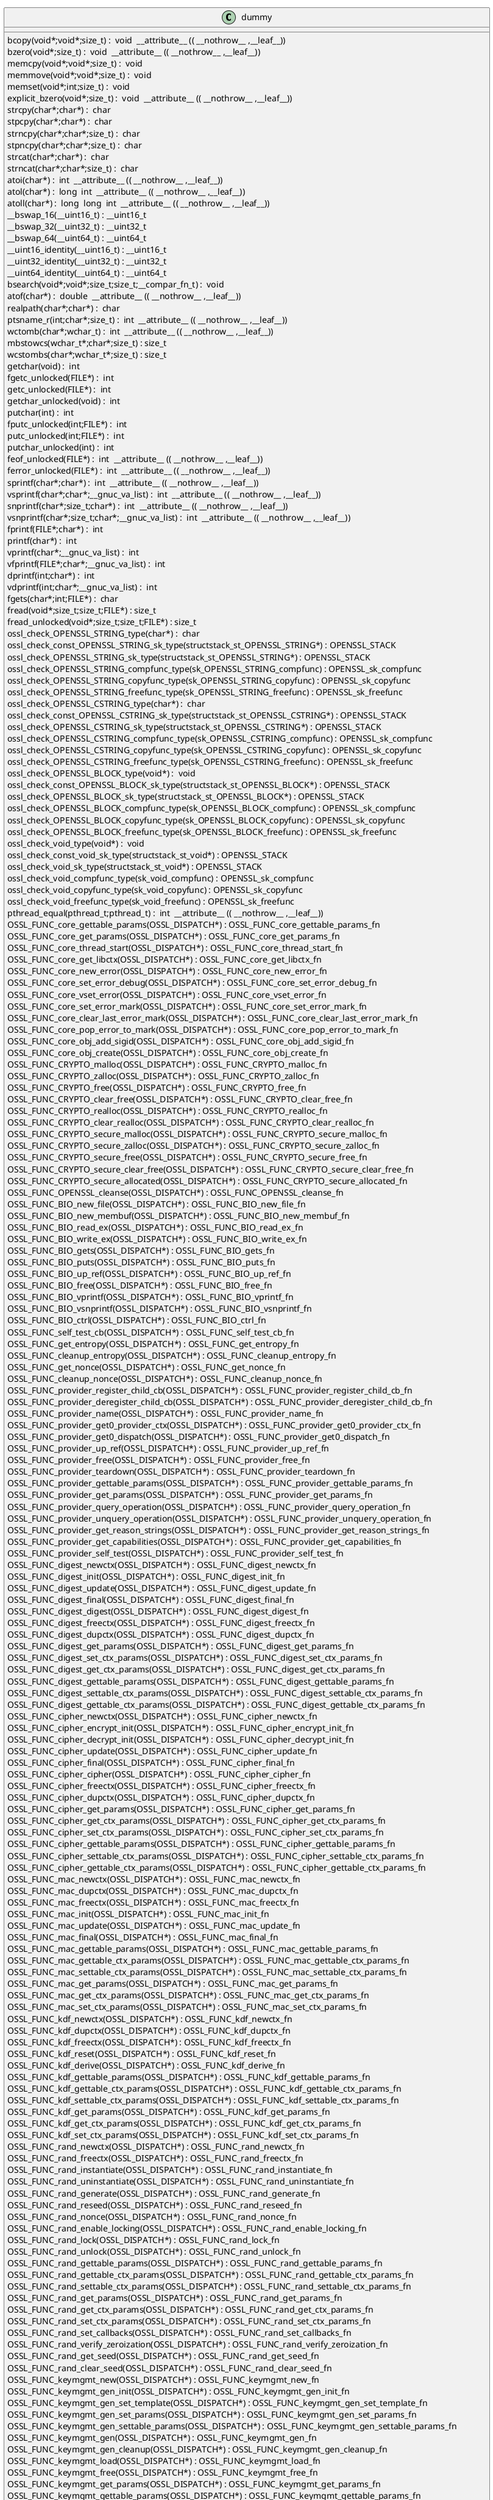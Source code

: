 @startuml
!pragma layout smetana
class dummy {
bcopy(void*;void*;size_t) :  void  __attribute__ (( __nothrow__ ,__leaf__)) [[[./../../../.././qc/crypto/ec/curve448/eddsa.c.html#298]]]
bzero(void*;size_t) :  void  __attribute__ (( __nothrow__ ,__leaf__)) [[[./../../../.././qc/crypto/ec/curve448/eddsa.c.html#305]]]
memcpy(void*;void*;size_t) :  void  [[[./../../../.././qc/crypto/ec/curve448/eddsa.c.html#346]]]
memmove(void*;void*;size_t) :  void  [[[./../../../.././qc/crypto/ec/curve448/eddsa.c.html#354]]]
memset(void*;int;size_t) :  void  [[[./../../../.././qc/crypto/ec/curve448/eddsa.c.html#361]]]
explicit_bzero(void*;size_t) :  void  __attribute__ (( __nothrow__ ,__leaf__)) [[[./../../../.././qc/crypto/ec/curve448/eddsa.c.html#374]]]
strcpy(char*;char*) :  char  [[[./../../../.././qc/crypto/ec/curve448/eddsa.c.html#381]]]
stpcpy(char*;char*) :  char  [[[./../../../.././qc/crypto/ec/curve448/eddsa.c.html#388]]]
strncpy(char*;char*;size_t) :  char  [[[./../../../.././qc/crypto/ec/curve448/eddsa.c.html#396]]]
stpncpy(char*;char*;size_t) :  char  [[[./../../../.././qc/crypto/ec/curve448/eddsa.c.html#406]]]
strcat(char*;char*) :  char  [[[./../../../.././qc/crypto/ec/curve448/eddsa.c.html#413]]]
strncat(char*;char*;size_t) :  char  [[[./../../../.././qc/crypto/ec/curve448/eddsa.c.html#420]]]
atoi(char*) :  int  __attribute__ (( __nothrow__ ,__leaf__)) [[[./../../../.././qc/crypto/ec/curve448/eddsa.c.html#584]]]
atol(char*) :  long  int  __attribute__ (( __nothrow__ ,__leaf__)) [[[./../../../.././qc/crypto/ec/curve448/eddsa.c.html#589]]]
atoll(char*) :  long  long  int  __attribute__ (( __nothrow__ ,__leaf__)) [[[./../../../.././qc/crypto/ec/curve448/eddsa.c.html#596]]]
__bswap_16(__uint16_t) : __uint16_t [[[./../../../.././qc/crypto/ec/curve448/eddsa.c.html#896]]]
__bswap_32(__uint32_t) : __uint32_t [[[./../../../.././qc/crypto/ec/curve448/eddsa.c.html#911]]]
__bswap_64(__uint64_t) : __uint64_t [[[./../../../.././qc/crypto/ec/curve448/eddsa.c.html#921]]]
__uint16_identity(__uint16_t) : __uint16_t [[[./../../../.././qc/crypto/ec/curve448/eddsa.c.html#933]]]
__uint32_identity(__uint32_t) : __uint32_t [[[./../../../.././qc/crypto/ec/curve448/eddsa.c.html#939]]]
__uint64_identity(__uint64_t) : __uint64_t [[[./../../../.././qc/crypto/ec/curve448/eddsa.c.html#945]]]
bsearch(void*;void*;size_t;size_t;__compar_fn_t) :  void  [[[./../../../.././qc/crypto/ec/curve448/eddsa.c.html#1613]]]
atof(char*) :  double  __attribute__ (( __nothrow__ ,__leaf__)) [[[./../../../.././qc/crypto/ec/curve448/eddsa.c.html#1]]]
realpath(char*;char*) :  char  [[[./../../../.././qc/crypto/ec/curve448/eddsa.c.html#1]]]
ptsname_r(int;char*;size_t) :  int  __attribute__ (( __nothrow__ ,__leaf__)) [[[./../../../.././qc/crypto/ec/curve448/eddsa.c.html#1]]]
wctomb(char*;wchar_t) :  int  __attribute__ (( __nothrow__ ,__leaf__)) [[[./../../../.././qc/crypto/ec/curve448/eddsa.c.html#1]]]
mbstowcs(wchar_t*;char*;size_t) : size_t [[[./../../../.././qc/crypto/ec/curve448/eddsa.c.html#1]]]
wcstombs(char*;wchar_t*;size_t) : size_t [[[./../../../.././qc/crypto/ec/curve448/eddsa.c.html#1]]]
getchar(void) :  int  [[[./../../../.././qc/crypto/ec/curve448/eddsa.c.html#1]]]
fgetc_unlocked(FILE*) :  int  [[[./../../../.././qc/crypto/ec/curve448/eddsa.c.html#1]]]
getc_unlocked(FILE*) :  int  [[[./../../../.././qc/crypto/ec/curve448/eddsa.c.html#1]]]
getchar_unlocked(void) :  int  [[[./../../../.././qc/crypto/ec/curve448/eddsa.c.html#1]]]
putchar(int) :  int  [[[./../../../.././qc/crypto/ec/curve448/eddsa.c.html#1]]]
fputc_unlocked(int;FILE*) :  int  [[[./../../../.././qc/crypto/ec/curve448/eddsa.c.html#1]]]
putc_unlocked(int;FILE*) :  int  [[[./../../../.././qc/crypto/ec/curve448/eddsa.c.html#1]]]
putchar_unlocked(int) :  int  [[[./../../../.././qc/crypto/ec/curve448/eddsa.c.html#1]]]
feof_unlocked(FILE*) :  int  __attribute__ (( __nothrow__ ,__leaf__)) [[[./../../../.././qc/crypto/ec/curve448/eddsa.c.html#1]]]
ferror_unlocked(FILE*) :  int  __attribute__ (( __nothrow__ ,__leaf__)) [[[./../../../.././qc/crypto/ec/curve448/eddsa.c.html#1]]]
sprintf(char*;char*) :  int  __attribute__ (( __nothrow__ ,__leaf__)) [[[./../../../.././qc/crypto/ec/curve448/eddsa.c.html#1]]]
vsprintf(char*;char*;__gnuc_va_list) :  int  __attribute__ (( __nothrow__ ,__leaf__)) [[[./../../../.././qc/crypto/ec/curve448/eddsa.c.html#1]]]
snprintf(char*;size_t;char*) :  int  __attribute__ (( __nothrow__ ,__leaf__)) [[[./../../../.././qc/crypto/ec/curve448/eddsa.c.html#1]]]
vsnprintf(char*;size_t;char*;__gnuc_va_list) :  int  __attribute__ (( __nothrow__ ,__leaf__)) [[[./../../../.././qc/crypto/ec/curve448/eddsa.c.html#1]]]
fprintf(FILE*;char*) :  int  [[[./../../../.././qc/crypto/ec/curve448/eddsa.c.html#1]]]
printf(char*) :  int  [[[./../../../.././qc/crypto/ec/curve448/eddsa.c.html#1]]]
vprintf(char*;__gnuc_va_list) :  int  [[[./../../../.././qc/crypto/ec/curve448/eddsa.c.html#1]]]
vfprintf(FILE*;char*;__gnuc_va_list) :  int  [[[./../../../.././qc/crypto/ec/curve448/eddsa.c.html#1]]]
dprintf(int;char*) :  int  [[[./../../../.././qc/crypto/ec/curve448/eddsa.c.html#1]]]
vdprintf(int;char*;__gnuc_va_list) :  int  [[[./../../../.././qc/crypto/ec/curve448/eddsa.c.html#1]]]
fgets(char*;int;FILE*) :  char  [[[./../../../.././qc/crypto/ec/curve448/eddsa.c.html#1]]]
fread(void*;size_t;size_t;FILE*) : size_t [[[./../../../.././qc/crypto/ec/curve448/eddsa.c.html#1]]]
fread_unlocked(void*;size_t;size_t;FILE*) : size_t [[[./../../../.././qc/crypto/ec/curve448/eddsa.c.html#1]]]
ossl_check_OPENSSL_STRING_type(char*) :  char  [[[./../../../.././qc/crypto/ec/curve448/eddsa.c.html#1]]]
ossl_check_const_OPENSSL_STRING_sk_type(structstack_st_OPENSSL_STRING*) : OPENSSL_STACK [[[./../../../.././qc/crypto/ec/curve448/eddsa.c.html#1]]]
ossl_check_OPENSSL_STRING_sk_type(structstack_st_OPENSSL_STRING*) : OPENSSL_STACK [[[./../../../.././qc/crypto/ec/curve448/eddsa.c.html#1]]]
ossl_check_OPENSSL_STRING_compfunc_type(sk_OPENSSL_STRING_compfunc) : OPENSSL_sk_compfunc [[[./../../../.././qc/crypto/ec/curve448/eddsa.c.html#1]]]
ossl_check_OPENSSL_STRING_copyfunc_type(sk_OPENSSL_STRING_copyfunc) : OPENSSL_sk_copyfunc [[[./../../../.././qc/crypto/ec/curve448/eddsa.c.html#1]]]
ossl_check_OPENSSL_STRING_freefunc_type(sk_OPENSSL_STRING_freefunc) : OPENSSL_sk_freefunc [[[./../../../.././qc/crypto/ec/curve448/eddsa.c.html#1]]]
ossl_check_OPENSSL_CSTRING_type(char*) :  char  [[[./../../../.././qc/crypto/ec/curve448/eddsa.c.html#1]]]
ossl_check_const_OPENSSL_CSTRING_sk_type(structstack_st_OPENSSL_CSTRING*) : OPENSSL_STACK [[[./../../../.././qc/crypto/ec/curve448/eddsa.c.html#1]]]
ossl_check_OPENSSL_CSTRING_sk_type(structstack_st_OPENSSL_CSTRING*) : OPENSSL_STACK [[[./../../../.././qc/crypto/ec/curve448/eddsa.c.html#1]]]
ossl_check_OPENSSL_CSTRING_compfunc_type(sk_OPENSSL_CSTRING_compfunc) : OPENSSL_sk_compfunc [[[./../../../.././qc/crypto/ec/curve448/eddsa.c.html#1]]]
ossl_check_OPENSSL_CSTRING_copyfunc_type(sk_OPENSSL_CSTRING_copyfunc) : OPENSSL_sk_copyfunc [[[./../../../.././qc/crypto/ec/curve448/eddsa.c.html#1]]]
ossl_check_OPENSSL_CSTRING_freefunc_type(sk_OPENSSL_CSTRING_freefunc) : OPENSSL_sk_freefunc [[[./../../../.././qc/crypto/ec/curve448/eddsa.c.html#1]]]
ossl_check_OPENSSL_BLOCK_type(void*) :  void  [[[./../../../.././qc/crypto/ec/curve448/eddsa.c.html#1]]]
ossl_check_const_OPENSSL_BLOCK_sk_type(structstack_st_OPENSSL_BLOCK*) : OPENSSL_STACK [[[./../../../.././qc/crypto/ec/curve448/eddsa.c.html#1]]]
ossl_check_OPENSSL_BLOCK_sk_type(structstack_st_OPENSSL_BLOCK*) : OPENSSL_STACK [[[./../../../.././qc/crypto/ec/curve448/eddsa.c.html#1]]]
ossl_check_OPENSSL_BLOCK_compfunc_type(sk_OPENSSL_BLOCK_compfunc) : OPENSSL_sk_compfunc [[[./../../../.././qc/crypto/ec/curve448/eddsa.c.html#1]]]
ossl_check_OPENSSL_BLOCK_copyfunc_type(sk_OPENSSL_BLOCK_copyfunc) : OPENSSL_sk_copyfunc [[[./../../../.././qc/crypto/ec/curve448/eddsa.c.html#1]]]
ossl_check_OPENSSL_BLOCK_freefunc_type(sk_OPENSSL_BLOCK_freefunc) : OPENSSL_sk_freefunc [[[./../../../.././qc/crypto/ec/curve448/eddsa.c.html#1]]]
ossl_check_void_type(void*) :  void  [[[./../../../.././qc/crypto/ec/curve448/eddsa.c.html#1]]]
ossl_check_const_void_sk_type(structstack_st_void*) : OPENSSL_STACK [[[./../../../.././qc/crypto/ec/curve448/eddsa.c.html#1]]]
ossl_check_void_sk_type(structstack_st_void*) : OPENSSL_STACK [[[./../../../.././qc/crypto/ec/curve448/eddsa.c.html#1]]]
ossl_check_void_compfunc_type(sk_void_compfunc) : OPENSSL_sk_compfunc [[[./../../../.././qc/crypto/ec/curve448/eddsa.c.html#1]]]
ossl_check_void_copyfunc_type(sk_void_copyfunc) : OPENSSL_sk_copyfunc [[[./../../../.././qc/crypto/ec/curve448/eddsa.c.html#1]]]
ossl_check_void_freefunc_type(sk_void_freefunc) : OPENSSL_sk_freefunc [[[./../../../.././qc/crypto/ec/curve448/eddsa.c.html#1]]]
pthread_equal(pthread_t;pthread_t) :  int  __attribute__ (( __nothrow__ ,__leaf__)) [[[./../../../.././qc/crypto/ec/curve448/eddsa.c.html#1]]]
OSSL_FUNC_core_gettable_params(OSSL_DISPATCH*) : OSSL_FUNC_core_gettable_params_fn [[[./../../../.././qc/crypto/ec/curve448/eddsa.c.html#1]]]
OSSL_FUNC_core_get_params(OSSL_DISPATCH*) : OSSL_FUNC_core_get_params_fn [[[./../../../.././qc/crypto/ec/curve448/eddsa.c.html#1]]]
OSSL_FUNC_core_thread_start(OSSL_DISPATCH*) : OSSL_FUNC_core_thread_start_fn [[[./../../../.././qc/crypto/ec/curve448/eddsa.c.html#1]]]
OSSL_FUNC_core_get_libctx(OSSL_DISPATCH*) : OSSL_FUNC_core_get_libctx_fn [[[./../../../.././qc/crypto/ec/curve448/eddsa.c.html#1]]]
OSSL_FUNC_core_new_error(OSSL_DISPATCH*) : OSSL_FUNC_core_new_error_fn [[[./../../../.././qc/crypto/ec/curve448/eddsa.c.html#1]]]
OSSL_FUNC_core_set_error_debug(OSSL_DISPATCH*) : OSSL_FUNC_core_set_error_debug_fn [[[./../../../.././qc/crypto/ec/curve448/eddsa.c.html#1]]]
OSSL_FUNC_core_vset_error(OSSL_DISPATCH*) : OSSL_FUNC_core_vset_error_fn [[[./../../../.././qc/crypto/ec/curve448/eddsa.c.html#1]]]
OSSL_FUNC_core_set_error_mark(OSSL_DISPATCH*) : OSSL_FUNC_core_set_error_mark_fn [[[./../../../.././qc/crypto/ec/curve448/eddsa.c.html#1]]]
OSSL_FUNC_core_clear_last_error_mark(OSSL_DISPATCH*) : OSSL_FUNC_core_clear_last_error_mark_fn [[[./../../../.././qc/crypto/ec/curve448/eddsa.c.html#1]]]
OSSL_FUNC_core_pop_error_to_mark(OSSL_DISPATCH*) : OSSL_FUNC_core_pop_error_to_mark_fn [[[./../../../.././qc/crypto/ec/curve448/eddsa.c.html#1]]]
OSSL_FUNC_core_obj_add_sigid(OSSL_DISPATCH*) : OSSL_FUNC_core_obj_add_sigid_fn [[[./../../../.././qc/crypto/ec/curve448/eddsa.c.html#1]]]
OSSL_FUNC_core_obj_create(OSSL_DISPATCH*) : OSSL_FUNC_core_obj_create_fn [[[./../../../.././qc/crypto/ec/curve448/eddsa.c.html#1]]]
OSSL_FUNC_CRYPTO_malloc(OSSL_DISPATCH*) : OSSL_FUNC_CRYPTO_malloc_fn [[[./../../../.././qc/crypto/ec/curve448/eddsa.c.html#1]]]
OSSL_FUNC_CRYPTO_zalloc(OSSL_DISPATCH*) : OSSL_FUNC_CRYPTO_zalloc_fn [[[./../../../.././qc/crypto/ec/curve448/eddsa.c.html#1]]]
OSSL_FUNC_CRYPTO_free(OSSL_DISPATCH*) : OSSL_FUNC_CRYPTO_free_fn [[[./../../../.././qc/crypto/ec/curve448/eddsa.c.html#1]]]
OSSL_FUNC_CRYPTO_clear_free(OSSL_DISPATCH*) : OSSL_FUNC_CRYPTO_clear_free_fn [[[./../../../.././qc/crypto/ec/curve448/eddsa.c.html#1]]]
OSSL_FUNC_CRYPTO_realloc(OSSL_DISPATCH*) : OSSL_FUNC_CRYPTO_realloc_fn [[[./../../../.././qc/crypto/ec/curve448/eddsa.c.html#1]]]
OSSL_FUNC_CRYPTO_clear_realloc(OSSL_DISPATCH*) : OSSL_FUNC_CRYPTO_clear_realloc_fn [[[./../../../.././qc/crypto/ec/curve448/eddsa.c.html#1]]]
OSSL_FUNC_CRYPTO_secure_malloc(OSSL_DISPATCH*) : OSSL_FUNC_CRYPTO_secure_malloc_fn [[[./../../../.././qc/crypto/ec/curve448/eddsa.c.html#1]]]
OSSL_FUNC_CRYPTO_secure_zalloc(OSSL_DISPATCH*) : OSSL_FUNC_CRYPTO_secure_zalloc_fn [[[./../../../.././qc/crypto/ec/curve448/eddsa.c.html#1]]]
OSSL_FUNC_CRYPTO_secure_free(OSSL_DISPATCH*) : OSSL_FUNC_CRYPTO_secure_free_fn [[[./../../../.././qc/crypto/ec/curve448/eddsa.c.html#1]]]
OSSL_FUNC_CRYPTO_secure_clear_free(OSSL_DISPATCH*) : OSSL_FUNC_CRYPTO_secure_clear_free_fn [[[./../../../.././qc/crypto/ec/curve448/eddsa.c.html#1]]]
OSSL_FUNC_CRYPTO_secure_allocated(OSSL_DISPATCH*) : OSSL_FUNC_CRYPTO_secure_allocated_fn [[[./../../../.././qc/crypto/ec/curve448/eddsa.c.html#1]]]
OSSL_FUNC_OPENSSL_cleanse(OSSL_DISPATCH*) : OSSL_FUNC_OPENSSL_cleanse_fn [[[./../../../.././qc/crypto/ec/curve448/eddsa.c.html#1]]]
OSSL_FUNC_BIO_new_file(OSSL_DISPATCH*) : OSSL_FUNC_BIO_new_file_fn [[[./../../../.././qc/crypto/ec/curve448/eddsa.c.html#1]]]
OSSL_FUNC_BIO_new_membuf(OSSL_DISPATCH*) : OSSL_FUNC_BIO_new_membuf_fn [[[./../../../.././qc/crypto/ec/curve448/eddsa.c.html#1]]]
OSSL_FUNC_BIO_read_ex(OSSL_DISPATCH*) : OSSL_FUNC_BIO_read_ex_fn [[[./../../../.././qc/crypto/ec/curve448/eddsa.c.html#1]]]
OSSL_FUNC_BIO_write_ex(OSSL_DISPATCH*) : OSSL_FUNC_BIO_write_ex_fn [[[./../../../.././qc/crypto/ec/curve448/eddsa.c.html#1]]]
OSSL_FUNC_BIO_gets(OSSL_DISPATCH*) : OSSL_FUNC_BIO_gets_fn [[[./../../../.././qc/crypto/ec/curve448/eddsa.c.html#1]]]
OSSL_FUNC_BIO_puts(OSSL_DISPATCH*) : OSSL_FUNC_BIO_puts_fn [[[./../../../.././qc/crypto/ec/curve448/eddsa.c.html#1]]]
OSSL_FUNC_BIO_up_ref(OSSL_DISPATCH*) : OSSL_FUNC_BIO_up_ref_fn [[[./../../../.././qc/crypto/ec/curve448/eddsa.c.html#1]]]
OSSL_FUNC_BIO_free(OSSL_DISPATCH*) : OSSL_FUNC_BIO_free_fn [[[./../../../.././qc/crypto/ec/curve448/eddsa.c.html#1]]]
OSSL_FUNC_BIO_vprintf(OSSL_DISPATCH*) : OSSL_FUNC_BIO_vprintf_fn [[[./../../../.././qc/crypto/ec/curve448/eddsa.c.html#1]]]
OSSL_FUNC_BIO_vsnprintf(OSSL_DISPATCH*) : OSSL_FUNC_BIO_vsnprintf_fn [[[./../../../.././qc/crypto/ec/curve448/eddsa.c.html#1]]]
OSSL_FUNC_BIO_ctrl(OSSL_DISPATCH*) : OSSL_FUNC_BIO_ctrl_fn [[[./../../../.././qc/crypto/ec/curve448/eddsa.c.html#1]]]
OSSL_FUNC_self_test_cb(OSSL_DISPATCH*) : OSSL_FUNC_self_test_cb_fn [[[./../../../.././qc/crypto/ec/curve448/eddsa.c.html#1]]]
OSSL_FUNC_get_entropy(OSSL_DISPATCH*) : OSSL_FUNC_get_entropy_fn [[[./../../../.././qc/crypto/ec/curve448/eddsa.c.html#1]]]
OSSL_FUNC_cleanup_entropy(OSSL_DISPATCH*) : OSSL_FUNC_cleanup_entropy_fn [[[./../../../.././qc/crypto/ec/curve448/eddsa.c.html#1]]]
OSSL_FUNC_get_nonce(OSSL_DISPATCH*) : OSSL_FUNC_get_nonce_fn [[[./../../../.././qc/crypto/ec/curve448/eddsa.c.html#1]]]
OSSL_FUNC_cleanup_nonce(OSSL_DISPATCH*) : OSSL_FUNC_cleanup_nonce_fn [[[./../../../.././qc/crypto/ec/curve448/eddsa.c.html#1]]]
OSSL_FUNC_provider_register_child_cb(OSSL_DISPATCH*) : OSSL_FUNC_provider_register_child_cb_fn [[[./../../../.././qc/crypto/ec/curve448/eddsa.c.html#1]]]
OSSL_FUNC_provider_deregister_child_cb(OSSL_DISPATCH*) : OSSL_FUNC_provider_deregister_child_cb_fn [[[./../../../.././qc/crypto/ec/curve448/eddsa.c.html#1]]]
OSSL_FUNC_provider_name(OSSL_DISPATCH*) : OSSL_FUNC_provider_name_fn [[[./../../../.././qc/crypto/ec/curve448/eddsa.c.html#1]]]
OSSL_FUNC_provider_get0_provider_ctx(OSSL_DISPATCH*) : OSSL_FUNC_provider_get0_provider_ctx_fn [[[./../../../.././qc/crypto/ec/curve448/eddsa.c.html#1]]]
OSSL_FUNC_provider_get0_dispatch(OSSL_DISPATCH*) : OSSL_FUNC_provider_get0_dispatch_fn [[[./../../../.././qc/crypto/ec/curve448/eddsa.c.html#1]]]
OSSL_FUNC_provider_up_ref(OSSL_DISPATCH*) : OSSL_FUNC_provider_up_ref_fn [[[./../../../.././qc/crypto/ec/curve448/eddsa.c.html#1]]]
OSSL_FUNC_provider_free(OSSL_DISPATCH*) : OSSL_FUNC_provider_free_fn [[[./../../../.././qc/crypto/ec/curve448/eddsa.c.html#1]]]
OSSL_FUNC_provider_teardown(OSSL_DISPATCH*) : OSSL_FUNC_provider_teardown_fn [[[./../../../.././qc/crypto/ec/curve448/eddsa.c.html#1]]]
OSSL_FUNC_provider_gettable_params(OSSL_DISPATCH*) : OSSL_FUNC_provider_gettable_params_fn [[[./../../../.././qc/crypto/ec/curve448/eddsa.c.html#1]]]
OSSL_FUNC_provider_get_params(OSSL_DISPATCH*) : OSSL_FUNC_provider_get_params_fn [[[./../../../.././qc/crypto/ec/curve448/eddsa.c.html#1]]]
OSSL_FUNC_provider_query_operation(OSSL_DISPATCH*) : OSSL_FUNC_provider_query_operation_fn [[[./../../../.././qc/crypto/ec/curve448/eddsa.c.html#1]]]
OSSL_FUNC_provider_unquery_operation(OSSL_DISPATCH*) : OSSL_FUNC_provider_unquery_operation_fn [[[./../../../.././qc/crypto/ec/curve448/eddsa.c.html#1]]]
OSSL_FUNC_provider_get_reason_strings(OSSL_DISPATCH*) : OSSL_FUNC_provider_get_reason_strings_fn [[[./../../../.././qc/crypto/ec/curve448/eddsa.c.html#1]]]
OSSL_FUNC_provider_get_capabilities(OSSL_DISPATCH*) : OSSL_FUNC_provider_get_capabilities_fn [[[./../../../.././qc/crypto/ec/curve448/eddsa.c.html#1]]]
OSSL_FUNC_provider_self_test(OSSL_DISPATCH*) : OSSL_FUNC_provider_self_test_fn [[[./../../../.././qc/crypto/ec/curve448/eddsa.c.html#1]]]
OSSL_FUNC_digest_newctx(OSSL_DISPATCH*) : OSSL_FUNC_digest_newctx_fn [[[./../../../.././qc/crypto/ec/curve448/eddsa.c.html#1]]]
OSSL_FUNC_digest_init(OSSL_DISPATCH*) : OSSL_FUNC_digest_init_fn [[[./../../../.././qc/crypto/ec/curve448/eddsa.c.html#1]]]
OSSL_FUNC_digest_update(OSSL_DISPATCH*) : OSSL_FUNC_digest_update_fn [[[./../../../.././qc/crypto/ec/curve448/eddsa.c.html#1]]]
OSSL_FUNC_digest_final(OSSL_DISPATCH*) : OSSL_FUNC_digest_final_fn [[[./../../../.././qc/crypto/ec/curve448/eddsa.c.html#1]]]
OSSL_FUNC_digest_digest(OSSL_DISPATCH*) : OSSL_FUNC_digest_digest_fn [[[./../../../.././qc/crypto/ec/curve448/eddsa.c.html#1]]]
OSSL_FUNC_digest_freectx(OSSL_DISPATCH*) : OSSL_FUNC_digest_freectx_fn [[[./../../../.././qc/crypto/ec/curve448/eddsa.c.html#1]]]
OSSL_FUNC_digest_dupctx(OSSL_DISPATCH*) : OSSL_FUNC_digest_dupctx_fn [[[./../../../.././qc/crypto/ec/curve448/eddsa.c.html#1]]]
OSSL_FUNC_digest_get_params(OSSL_DISPATCH*) : OSSL_FUNC_digest_get_params_fn [[[./../../../.././qc/crypto/ec/curve448/eddsa.c.html#1]]]
OSSL_FUNC_digest_set_ctx_params(OSSL_DISPATCH*) : OSSL_FUNC_digest_set_ctx_params_fn [[[./../../../.././qc/crypto/ec/curve448/eddsa.c.html#1]]]
OSSL_FUNC_digest_get_ctx_params(OSSL_DISPATCH*) : OSSL_FUNC_digest_get_ctx_params_fn [[[./../../../.././qc/crypto/ec/curve448/eddsa.c.html#1]]]
OSSL_FUNC_digest_gettable_params(OSSL_DISPATCH*) : OSSL_FUNC_digest_gettable_params_fn [[[./../../../.././qc/crypto/ec/curve448/eddsa.c.html#1]]]
OSSL_FUNC_digest_settable_ctx_params(OSSL_DISPATCH*) : OSSL_FUNC_digest_settable_ctx_params_fn [[[./../../../.././qc/crypto/ec/curve448/eddsa.c.html#1]]]
OSSL_FUNC_digest_gettable_ctx_params(OSSL_DISPATCH*) : OSSL_FUNC_digest_gettable_ctx_params_fn [[[./../../../.././qc/crypto/ec/curve448/eddsa.c.html#1]]]
OSSL_FUNC_cipher_newctx(OSSL_DISPATCH*) : OSSL_FUNC_cipher_newctx_fn [[[./../../../.././qc/crypto/ec/curve448/eddsa.c.html#1]]]
OSSL_FUNC_cipher_encrypt_init(OSSL_DISPATCH*) : OSSL_FUNC_cipher_encrypt_init_fn [[[./../../../.././qc/crypto/ec/curve448/eddsa.c.html#1]]]
OSSL_FUNC_cipher_decrypt_init(OSSL_DISPATCH*) : OSSL_FUNC_cipher_decrypt_init_fn [[[./../../../.././qc/crypto/ec/curve448/eddsa.c.html#1]]]
OSSL_FUNC_cipher_update(OSSL_DISPATCH*) : OSSL_FUNC_cipher_update_fn [[[./../../../.././qc/crypto/ec/curve448/eddsa.c.html#1]]]
OSSL_FUNC_cipher_final(OSSL_DISPATCH*) : OSSL_FUNC_cipher_final_fn [[[./../../../.././qc/crypto/ec/curve448/eddsa.c.html#1]]]
OSSL_FUNC_cipher_cipher(OSSL_DISPATCH*) : OSSL_FUNC_cipher_cipher_fn [[[./../../../.././qc/crypto/ec/curve448/eddsa.c.html#1]]]
OSSL_FUNC_cipher_freectx(OSSL_DISPATCH*) : OSSL_FUNC_cipher_freectx_fn [[[./../../../.././qc/crypto/ec/curve448/eddsa.c.html#1]]]
OSSL_FUNC_cipher_dupctx(OSSL_DISPATCH*) : OSSL_FUNC_cipher_dupctx_fn [[[./../../../.././qc/crypto/ec/curve448/eddsa.c.html#1]]]
OSSL_FUNC_cipher_get_params(OSSL_DISPATCH*) : OSSL_FUNC_cipher_get_params_fn [[[./../../../.././qc/crypto/ec/curve448/eddsa.c.html#1]]]
OSSL_FUNC_cipher_get_ctx_params(OSSL_DISPATCH*) : OSSL_FUNC_cipher_get_ctx_params_fn [[[./../../../.././qc/crypto/ec/curve448/eddsa.c.html#1]]]
OSSL_FUNC_cipher_set_ctx_params(OSSL_DISPATCH*) : OSSL_FUNC_cipher_set_ctx_params_fn [[[./../../../.././qc/crypto/ec/curve448/eddsa.c.html#1]]]
OSSL_FUNC_cipher_gettable_params(OSSL_DISPATCH*) : OSSL_FUNC_cipher_gettable_params_fn [[[./../../../.././qc/crypto/ec/curve448/eddsa.c.html#1]]]
OSSL_FUNC_cipher_settable_ctx_params(OSSL_DISPATCH*) : OSSL_FUNC_cipher_settable_ctx_params_fn [[[./../../../.././qc/crypto/ec/curve448/eddsa.c.html#1]]]
OSSL_FUNC_cipher_gettable_ctx_params(OSSL_DISPATCH*) : OSSL_FUNC_cipher_gettable_ctx_params_fn [[[./../../../.././qc/crypto/ec/curve448/eddsa.c.html#1]]]
OSSL_FUNC_mac_newctx(OSSL_DISPATCH*) : OSSL_FUNC_mac_newctx_fn [[[./../../../.././qc/crypto/ec/curve448/eddsa.c.html#1]]]
OSSL_FUNC_mac_dupctx(OSSL_DISPATCH*) : OSSL_FUNC_mac_dupctx_fn [[[./../../../.././qc/crypto/ec/curve448/eddsa.c.html#1]]]
OSSL_FUNC_mac_freectx(OSSL_DISPATCH*) : OSSL_FUNC_mac_freectx_fn [[[./../../../.././qc/crypto/ec/curve448/eddsa.c.html#1]]]
OSSL_FUNC_mac_init(OSSL_DISPATCH*) : OSSL_FUNC_mac_init_fn [[[./../../../.././qc/crypto/ec/curve448/eddsa.c.html#1]]]
OSSL_FUNC_mac_update(OSSL_DISPATCH*) : OSSL_FUNC_mac_update_fn [[[./../../../.././qc/crypto/ec/curve448/eddsa.c.html#1]]]
OSSL_FUNC_mac_final(OSSL_DISPATCH*) : OSSL_FUNC_mac_final_fn [[[./../../../.././qc/crypto/ec/curve448/eddsa.c.html#1]]]
OSSL_FUNC_mac_gettable_params(OSSL_DISPATCH*) : OSSL_FUNC_mac_gettable_params_fn [[[./../../../.././qc/crypto/ec/curve448/eddsa.c.html#1]]]
OSSL_FUNC_mac_gettable_ctx_params(OSSL_DISPATCH*) : OSSL_FUNC_mac_gettable_ctx_params_fn [[[./../../../.././qc/crypto/ec/curve448/eddsa.c.html#1]]]
OSSL_FUNC_mac_settable_ctx_params(OSSL_DISPATCH*) : OSSL_FUNC_mac_settable_ctx_params_fn [[[./../../../.././qc/crypto/ec/curve448/eddsa.c.html#1]]]
OSSL_FUNC_mac_get_params(OSSL_DISPATCH*) : OSSL_FUNC_mac_get_params_fn [[[./../../../.././qc/crypto/ec/curve448/eddsa.c.html#1]]]
OSSL_FUNC_mac_get_ctx_params(OSSL_DISPATCH*) : OSSL_FUNC_mac_get_ctx_params_fn [[[./../../../.././qc/crypto/ec/curve448/eddsa.c.html#1]]]
OSSL_FUNC_mac_set_ctx_params(OSSL_DISPATCH*) : OSSL_FUNC_mac_set_ctx_params_fn [[[./../../../.././qc/crypto/ec/curve448/eddsa.c.html#1]]]
OSSL_FUNC_kdf_newctx(OSSL_DISPATCH*) : OSSL_FUNC_kdf_newctx_fn [[[./../../../.././qc/crypto/ec/curve448/eddsa.c.html#1]]]
OSSL_FUNC_kdf_dupctx(OSSL_DISPATCH*) : OSSL_FUNC_kdf_dupctx_fn [[[./../../../.././qc/crypto/ec/curve448/eddsa.c.html#1]]]
OSSL_FUNC_kdf_freectx(OSSL_DISPATCH*) : OSSL_FUNC_kdf_freectx_fn [[[./../../../.././qc/crypto/ec/curve448/eddsa.c.html#1]]]
OSSL_FUNC_kdf_reset(OSSL_DISPATCH*) : OSSL_FUNC_kdf_reset_fn [[[./../../../.././qc/crypto/ec/curve448/eddsa.c.html#1]]]
OSSL_FUNC_kdf_derive(OSSL_DISPATCH*) : OSSL_FUNC_kdf_derive_fn [[[./../../../.././qc/crypto/ec/curve448/eddsa.c.html#1]]]
OSSL_FUNC_kdf_gettable_params(OSSL_DISPATCH*) : OSSL_FUNC_kdf_gettable_params_fn [[[./../../../.././qc/crypto/ec/curve448/eddsa.c.html#1]]]
OSSL_FUNC_kdf_gettable_ctx_params(OSSL_DISPATCH*) : OSSL_FUNC_kdf_gettable_ctx_params_fn [[[./../../../.././qc/crypto/ec/curve448/eddsa.c.html#1]]]
OSSL_FUNC_kdf_settable_ctx_params(OSSL_DISPATCH*) : OSSL_FUNC_kdf_settable_ctx_params_fn [[[./../../../.././qc/crypto/ec/curve448/eddsa.c.html#1]]]
OSSL_FUNC_kdf_get_params(OSSL_DISPATCH*) : OSSL_FUNC_kdf_get_params_fn [[[./../../../.././qc/crypto/ec/curve448/eddsa.c.html#1]]]
OSSL_FUNC_kdf_get_ctx_params(OSSL_DISPATCH*) : OSSL_FUNC_kdf_get_ctx_params_fn [[[./../../../.././qc/crypto/ec/curve448/eddsa.c.html#1]]]
OSSL_FUNC_kdf_set_ctx_params(OSSL_DISPATCH*) : OSSL_FUNC_kdf_set_ctx_params_fn [[[./../../../.././qc/crypto/ec/curve448/eddsa.c.html#1]]]
OSSL_FUNC_rand_newctx(OSSL_DISPATCH*) : OSSL_FUNC_rand_newctx_fn [[[./../../../.././qc/crypto/ec/curve448/eddsa.c.html#1]]]
OSSL_FUNC_rand_freectx(OSSL_DISPATCH*) : OSSL_FUNC_rand_freectx_fn [[[./../../../.././qc/crypto/ec/curve448/eddsa.c.html#1]]]
OSSL_FUNC_rand_instantiate(OSSL_DISPATCH*) : OSSL_FUNC_rand_instantiate_fn [[[./../../../.././qc/crypto/ec/curve448/eddsa.c.html#1]]]
OSSL_FUNC_rand_uninstantiate(OSSL_DISPATCH*) : OSSL_FUNC_rand_uninstantiate_fn [[[./../../../.././qc/crypto/ec/curve448/eddsa.c.html#1]]]
OSSL_FUNC_rand_generate(OSSL_DISPATCH*) : OSSL_FUNC_rand_generate_fn [[[./../../../.././qc/crypto/ec/curve448/eddsa.c.html#1]]]
OSSL_FUNC_rand_reseed(OSSL_DISPATCH*) : OSSL_FUNC_rand_reseed_fn [[[./../../../.././qc/crypto/ec/curve448/eddsa.c.html#1]]]
OSSL_FUNC_rand_nonce(OSSL_DISPATCH*) : OSSL_FUNC_rand_nonce_fn [[[./../../../.././qc/crypto/ec/curve448/eddsa.c.html#1]]]
OSSL_FUNC_rand_enable_locking(OSSL_DISPATCH*) : OSSL_FUNC_rand_enable_locking_fn [[[./../../../.././qc/crypto/ec/curve448/eddsa.c.html#1]]]
OSSL_FUNC_rand_lock(OSSL_DISPATCH*) : OSSL_FUNC_rand_lock_fn [[[./../../../.././qc/crypto/ec/curve448/eddsa.c.html#1]]]
OSSL_FUNC_rand_unlock(OSSL_DISPATCH*) : OSSL_FUNC_rand_unlock_fn [[[./../../../.././qc/crypto/ec/curve448/eddsa.c.html#1]]]
OSSL_FUNC_rand_gettable_params(OSSL_DISPATCH*) : OSSL_FUNC_rand_gettable_params_fn [[[./../../../.././qc/crypto/ec/curve448/eddsa.c.html#1]]]
OSSL_FUNC_rand_gettable_ctx_params(OSSL_DISPATCH*) : OSSL_FUNC_rand_gettable_ctx_params_fn [[[./../../../.././qc/crypto/ec/curve448/eddsa.c.html#1]]]
OSSL_FUNC_rand_settable_ctx_params(OSSL_DISPATCH*) : OSSL_FUNC_rand_settable_ctx_params_fn [[[./../../../.././qc/crypto/ec/curve448/eddsa.c.html#1]]]
OSSL_FUNC_rand_get_params(OSSL_DISPATCH*) : OSSL_FUNC_rand_get_params_fn [[[./../../../.././qc/crypto/ec/curve448/eddsa.c.html#1]]]
OSSL_FUNC_rand_get_ctx_params(OSSL_DISPATCH*) : OSSL_FUNC_rand_get_ctx_params_fn [[[./../../../.././qc/crypto/ec/curve448/eddsa.c.html#1]]]
OSSL_FUNC_rand_set_ctx_params(OSSL_DISPATCH*) : OSSL_FUNC_rand_set_ctx_params_fn [[[./../../../.././qc/crypto/ec/curve448/eddsa.c.html#1]]]
OSSL_FUNC_rand_set_callbacks(OSSL_DISPATCH*) : OSSL_FUNC_rand_set_callbacks_fn [[[./../../../.././qc/crypto/ec/curve448/eddsa.c.html#1]]]
OSSL_FUNC_rand_verify_zeroization(OSSL_DISPATCH*) : OSSL_FUNC_rand_verify_zeroization_fn [[[./../../../.././qc/crypto/ec/curve448/eddsa.c.html#1]]]
OSSL_FUNC_rand_get_seed(OSSL_DISPATCH*) : OSSL_FUNC_rand_get_seed_fn [[[./../../../.././qc/crypto/ec/curve448/eddsa.c.html#1]]]
OSSL_FUNC_rand_clear_seed(OSSL_DISPATCH*) : OSSL_FUNC_rand_clear_seed_fn [[[./../../../.././qc/crypto/ec/curve448/eddsa.c.html#1]]]
OSSL_FUNC_keymgmt_new(OSSL_DISPATCH*) : OSSL_FUNC_keymgmt_new_fn [[[./../../../.././qc/crypto/ec/curve448/eddsa.c.html#1]]]
OSSL_FUNC_keymgmt_gen_init(OSSL_DISPATCH*) : OSSL_FUNC_keymgmt_gen_init_fn [[[./../../../.././qc/crypto/ec/curve448/eddsa.c.html#1]]]
OSSL_FUNC_keymgmt_gen_set_template(OSSL_DISPATCH*) : OSSL_FUNC_keymgmt_gen_set_template_fn [[[./../../../.././qc/crypto/ec/curve448/eddsa.c.html#1]]]
OSSL_FUNC_keymgmt_gen_set_params(OSSL_DISPATCH*) : OSSL_FUNC_keymgmt_gen_set_params_fn [[[./../../../.././qc/crypto/ec/curve448/eddsa.c.html#1]]]
OSSL_FUNC_keymgmt_gen_settable_params(OSSL_DISPATCH*) : OSSL_FUNC_keymgmt_gen_settable_params_fn [[[./../../../.././qc/crypto/ec/curve448/eddsa.c.html#1]]]
OSSL_FUNC_keymgmt_gen(OSSL_DISPATCH*) : OSSL_FUNC_keymgmt_gen_fn [[[./../../../.././qc/crypto/ec/curve448/eddsa.c.html#1]]]
OSSL_FUNC_keymgmt_gen_cleanup(OSSL_DISPATCH*) : OSSL_FUNC_keymgmt_gen_cleanup_fn [[[./../../../.././qc/crypto/ec/curve448/eddsa.c.html#1]]]
OSSL_FUNC_keymgmt_load(OSSL_DISPATCH*) : OSSL_FUNC_keymgmt_load_fn [[[./../../../.././qc/crypto/ec/curve448/eddsa.c.html#1]]]
OSSL_FUNC_keymgmt_free(OSSL_DISPATCH*) : OSSL_FUNC_keymgmt_free_fn [[[./../../../.././qc/crypto/ec/curve448/eddsa.c.html#1]]]
OSSL_FUNC_keymgmt_get_params(OSSL_DISPATCH*) : OSSL_FUNC_keymgmt_get_params_fn [[[./../../../.././qc/crypto/ec/curve448/eddsa.c.html#1]]]
OSSL_FUNC_keymgmt_gettable_params(OSSL_DISPATCH*) : OSSL_FUNC_keymgmt_gettable_params_fn [[[./../../../.././qc/crypto/ec/curve448/eddsa.c.html#1]]]
OSSL_FUNC_keymgmt_set_params(OSSL_DISPATCH*) : OSSL_FUNC_keymgmt_set_params_fn [[[./../../../.././qc/crypto/ec/curve448/eddsa.c.html#1]]]
OSSL_FUNC_keymgmt_settable_params(OSSL_DISPATCH*) : OSSL_FUNC_keymgmt_settable_params_fn [[[./../../../.././qc/crypto/ec/curve448/eddsa.c.html#1]]]
OSSL_FUNC_keymgmt_query_operation_name(OSSL_DISPATCH*) : OSSL_FUNC_keymgmt_query_operation_name_fn [[[./../../../.././qc/crypto/ec/curve448/eddsa.c.html#1]]]
OSSL_FUNC_keymgmt_has(OSSL_DISPATCH*) : OSSL_FUNC_keymgmt_has_fn [[[./../../../.././qc/crypto/ec/curve448/eddsa.c.html#1]]]
OSSL_FUNC_keymgmt_validate(OSSL_DISPATCH*) : OSSL_FUNC_keymgmt_validate_fn [[[./../../../.././qc/crypto/ec/curve448/eddsa.c.html#1]]]
OSSL_FUNC_keymgmt_match(OSSL_DISPATCH*) : OSSL_FUNC_keymgmt_match_fn [[[./../../../.././qc/crypto/ec/curve448/eddsa.c.html#1]]]
OSSL_FUNC_keymgmt_import(OSSL_DISPATCH*) : OSSL_FUNC_keymgmt_import_fn [[[./../../../.././qc/crypto/ec/curve448/eddsa.c.html#1]]]
OSSL_FUNC_keymgmt_import_types(OSSL_DISPATCH*) : OSSL_FUNC_keymgmt_import_types_fn [[[./../../../.././qc/crypto/ec/curve448/eddsa.c.html#1]]]
OSSL_FUNC_keymgmt_export(OSSL_DISPATCH*) : OSSL_FUNC_keymgmt_export_fn [[[./../../../.././qc/crypto/ec/curve448/eddsa.c.html#1]]]
OSSL_FUNC_keymgmt_export_types(OSSL_DISPATCH*) : OSSL_FUNC_keymgmt_export_types_fn [[[./../../../.././qc/crypto/ec/curve448/eddsa.c.html#1]]]
OSSL_FUNC_keymgmt_dup(OSSL_DISPATCH*) : OSSL_FUNC_keymgmt_dup_fn [[[./../../../.././qc/crypto/ec/curve448/eddsa.c.html#1]]]
OSSL_FUNC_keyexch_newctx(OSSL_DISPATCH*) : OSSL_FUNC_keyexch_newctx_fn [[[./../../../.././qc/crypto/ec/curve448/eddsa.c.html#1]]]
OSSL_FUNC_keyexch_init(OSSL_DISPATCH*) : OSSL_FUNC_keyexch_init_fn [[[./../../../.././qc/crypto/ec/curve448/eddsa.c.html#1]]]
OSSL_FUNC_keyexch_derive(OSSL_DISPATCH*) : OSSL_FUNC_keyexch_derive_fn [[[./../../../.././qc/crypto/ec/curve448/eddsa.c.html#1]]]
OSSL_FUNC_keyexch_set_peer(OSSL_DISPATCH*) : OSSL_FUNC_keyexch_set_peer_fn [[[./../../../.././qc/crypto/ec/curve448/eddsa.c.html#1]]]
OSSL_FUNC_keyexch_freectx(OSSL_DISPATCH*) : OSSL_FUNC_keyexch_freectx_fn [[[./../../../.././qc/crypto/ec/curve448/eddsa.c.html#1]]]
OSSL_FUNC_keyexch_dupctx(OSSL_DISPATCH*) : OSSL_FUNC_keyexch_dupctx_fn [[[./../../../.././qc/crypto/ec/curve448/eddsa.c.html#1]]]
OSSL_FUNC_keyexch_set_ctx_params(OSSL_DISPATCH*) : OSSL_FUNC_keyexch_set_ctx_params_fn [[[./../../../.././qc/crypto/ec/curve448/eddsa.c.html#1]]]
OSSL_FUNC_keyexch_settable_ctx_params(OSSL_DISPATCH*) : OSSL_FUNC_keyexch_settable_ctx_params_fn [[[./../../../.././qc/crypto/ec/curve448/eddsa.c.html#1]]]
OSSL_FUNC_keyexch_get_ctx_params(OSSL_DISPATCH*) : OSSL_FUNC_keyexch_get_ctx_params_fn [[[./../../../.././qc/crypto/ec/curve448/eddsa.c.html#1]]]
OSSL_FUNC_keyexch_gettable_ctx_params(OSSL_DISPATCH*) : OSSL_FUNC_keyexch_gettable_ctx_params_fn [[[./../../../.././qc/crypto/ec/curve448/eddsa.c.html#1]]]
OSSL_FUNC_signature_newctx(OSSL_DISPATCH*) : OSSL_FUNC_signature_newctx_fn [[[./../../../.././qc/crypto/ec/curve448/eddsa.c.html#1]]]
OSSL_FUNC_signature_sign_init(OSSL_DISPATCH*) : OSSL_FUNC_signature_sign_init_fn [[[./../../../.././qc/crypto/ec/curve448/eddsa.c.html#1]]]
OSSL_FUNC_signature_sign(OSSL_DISPATCH*) : OSSL_FUNC_signature_sign_fn [[[./../../../.././qc/crypto/ec/curve448/eddsa.c.html#1]]]
OSSL_FUNC_signature_verify_init(OSSL_DISPATCH*) : OSSL_FUNC_signature_verify_init_fn [[[./../../../.././qc/crypto/ec/curve448/eddsa.c.html#1]]]
OSSL_FUNC_signature_verify(OSSL_DISPATCH*) : OSSL_FUNC_signature_verify_fn [[[./../../../.././qc/crypto/ec/curve448/eddsa.c.html#1]]]
OSSL_FUNC_signature_verify_recover_init(OSSL_DISPATCH*) : OSSL_FUNC_signature_verify_recover_init_fn [[[./../../../.././qc/crypto/ec/curve448/eddsa.c.html#1]]]
OSSL_FUNC_signature_verify_recover(OSSL_DISPATCH*) : OSSL_FUNC_signature_verify_recover_fn [[[./../../../.././qc/crypto/ec/curve448/eddsa.c.html#1]]]
OSSL_FUNC_signature_digest_sign_init(OSSL_DISPATCH*) : OSSL_FUNC_signature_digest_sign_init_fn [[[./../../../.././qc/crypto/ec/curve448/eddsa.c.html#1]]]
OSSL_FUNC_signature_digest_sign_update(OSSL_DISPATCH*) : OSSL_FUNC_signature_digest_sign_update_fn [[[./../../../.././qc/crypto/ec/curve448/eddsa.c.html#1]]]
OSSL_FUNC_signature_digest_sign_final(OSSL_DISPATCH*) : OSSL_FUNC_signature_digest_sign_final_fn [[[./../../../.././qc/crypto/ec/curve448/eddsa.c.html#1]]]
OSSL_FUNC_signature_digest_sign(OSSL_DISPATCH*) : OSSL_FUNC_signature_digest_sign_fn [[[./../../../.././qc/crypto/ec/curve448/eddsa.c.html#1]]]
OSSL_FUNC_signature_digest_verify_init(OSSL_DISPATCH*) : OSSL_FUNC_signature_digest_verify_init_fn [[[./../../../.././qc/crypto/ec/curve448/eddsa.c.html#1]]]
OSSL_FUNC_signature_digest_verify_update(OSSL_DISPATCH*) : OSSL_FUNC_signature_digest_verify_update_fn [[[./../../../.././qc/crypto/ec/curve448/eddsa.c.html#1]]]
OSSL_FUNC_signature_digest_verify_final(OSSL_DISPATCH*) : OSSL_FUNC_signature_digest_verify_final_fn [[[./../../../.././qc/crypto/ec/curve448/eddsa.c.html#1]]]
OSSL_FUNC_signature_digest_verify(OSSL_DISPATCH*) : OSSL_FUNC_signature_digest_verify_fn [[[./../../../.././qc/crypto/ec/curve448/eddsa.c.html#1]]]
OSSL_FUNC_signature_freectx(OSSL_DISPATCH*) : OSSL_FUNC_signature_freectx_fn [[[./../../../.././qc/crypto/ec/curve448/eddsa.c.html#1]]]
OSSL_FUNC_signature_dupctx(OSSL_DISPATCH*) : OSSL_FUNC_signature_dupctx_fn [[[./../../../.././qc/crypto/ec/curve448/eddsa.c.html#1]]]
OSSL_FUNC_signature_get_ctx_params(OSSL_DISPATCH*) : OSSL_FUNC_signature_get_ctx_params_fn [[[./../../../.././qc/crypto/ec/curve448/eddsa.c.html#1]]]
OSSL_FUNC_signature_gettable_ctx_params(OSSL_DISPATCH*) : OSSL_FUNC_signature_gettable_ctx_params_fn [[[./../../../.././qc/crypto/ec/curve448/eddsa.c.html#1]]]
OSSL_FUNC_signature_set_ctx_params(OSSL_DISPATCH*) : OSSL_FUNC_signature_set_ctx_params_fn [[[./../../../.././qc/crypto/ec/curve448/eddsa.c.html#1]]]
OSSL_FUNC_signature_settable_ctx_params(OSSL_DISPATCH*) : OSSL_FUNC_signature_settable_ctx_params_fn [[[./../../../.././qc/crypto/ec/curve448/eddsa.c.html#1]]]
OSSL_FUNC_signature_get_ctx_md_params(OSSL_DISPATCH*) : OSSL_FUNC_signature_get_ctx_md_params_fn [[[./../../../.././qc/crypto/ec/curve448/eddsa.c.html#1]]]
OSSL_FUNC_signature_gettable_ctx_md_params(OSSL_DISPATCH*) : OSSL_FUNC_signature_gettable_ctx_md_params_fn [[[./../../../.././qc/crypto/ec/curve448/eddsa.c.html#1]]]
OSSL_FUNC_signature_set_ctx_md_params(OSSL_DISPATCH*) : OSSL_FUNC_signature_set_ctx_md_params_fn [[[./../../../.././qc/crypto/ec/curve448/eddsa.c.html#1]]]
OSSL_FUNC_signature_settable_ctx_md_params(OSSL_DISPATCH*) : OSSL_FUNC_signature_settable_ctx_md_params_fn [[[./../../../.././qc/crypto/ec/curve448/eddsa.c.html#1]]]
OSSL_FUNC_asym_cipher_newctx(OSSL_DISPATCH*) : OSSL_FUNC_asym_cipher_newctx_fn [[[./../../../.././qc/crypto/ec/curve448/eddsa.c.html#1]]]
OSSL_FUNC_asym_cipher_encrypt_init(OSSL_DISPATCH*) : OSSL_FUNC_asym_cipher_encrypt_init_fn [[[./../../../.././qc/crypto/ec/curve448/eddsa.c.html#1]]]
OSSL_FUNC_asym_cipher_encrypt(OSSL_DISPATCH*) : OSSL_FUNC_asym_cipher_encrypt_fn [[[./../../../.././qc/crypto/ec/curve448/eddsa.c.html#1]]]
OSSL_FUNC_asym_cipher_decrypt_init(OSSL_DISPATCH*) : OSSL_FUNC_asym_cipher_decrypt_init_fn [[[./../../../.././qc/crypto/ec/curve448/eddsa.c.html#1]]]
OSSL_FUNC_asym_cipher_decrypt(OSSL_DISPATCH*) : OSSL_FUNC_asym_cipher_decrypt_fn [[[./../../../.././qc/crypto/ec/curve448/eddsa.c.html#1]]]
OSSL_FUNC_asym_cipher_freectx(OSSL_DISPATCH*) : OSSL_FUNC_asym_cipher_freectx_fn [[[./../../../.././qc/crypto/ec/curve448/eddsa.c.html#1]]]
OSSL_FUNC_asym_cipher_dupctx(OSSL_DISPATCH*) : OSSL_FUNC_asym_cipher_dupctx_fn [[[./../../../.././qc/crypto/ec/curve448/eddsa.c.html#1]]]
OSSL_FUNC_asym_cipher_get_ctx_params(OSSL_DISPATCH*) : OSSL_FUNC_asym_cipher_get_ctx_params_fn [[[./../../../.././qc/crypto/ec/curve448/eddsa.c.html#1]]]
OSSL_FUNC_asym_cipher_gettable_ctx_params(OSSL_DISPATCH*) : OSSL_FUNC_asym_cipher_gettable_ctx_params_fn [[[./../../../.././qc/crypto/ec/curve448/eddsa.c.html#1]]]
OSSL_FUNC_asym_cipher_set_ctx_params(OSSL_DISPATCH*) : OSSL_FUNC_asym_cipher_set_ctx_params_fn [[[./../../../.././qc/crypto/ec/curve448/eddsa.c.html#1]]]
OSSL_FUNC_asym_cipher_settable_ctx_params(OSSL_DISPATCH*) : OSSL_FUNC_asym_cipher_settable_ctx_params_fn [[[./../../../.././qc/crypto/ec/curve448/eddsa.c.html#1]]]
OSSL_FUNC_kem_newctx(OSSL_DISPATCH*) : OSSL_FUNC_kem_newctx_fn [[[./../../../.././qc/crypto/ec/curve448/eddsa.c.html#1]]]
OSSL_FUNC_kem_encapsulate_init(OSSL_DISPATCH*) : OSSL_FUNC_kem_encapsulate_init_fn [[[./../../../.././qc/crypto/ec/curve448/eddsa.c.html#1]]]
OSSL_FUNC_kem_auth_encapsulate_init(OSSL_DISPATCH*) : OSSL_FUNC_kem_auth_encapsulate_init_fn [[[./../../../.././qc/crypto/ec/curve448/eddsa.c.html#1]]]
OSSL_FUNC_kem_encapsulate(OSSL_DISPATCH*) : OSSL_FUNC_kem_encapsulate_fn [[[./../../../.././qc/crypto/ec/curve448/eddsa.c.html#1]]]
OSSL_FUNC_kem_decapsulate_init(OSSL_DISPATCH*) : OSSL_FUNC_kem_decapsulate_init_fn [[[./../../../.././qc/crypto/ec/curve448/eddsa.c.html#1]]]
OSSL_FUNC_kem_auth_decapsulate_init(OSSL_DISPATCH*) : OSSL_FUNC_kem_auth_decapsulate_init_fn [[[./../../../.././qc/crypto/ec/curve448/eddsa.c.html#1]]]
OSSL_FUNC_kem_decapsulate(OSSL_DISPATCH*) : OSSL_FUNC_kem_decapsulate_fn [[[./../../../.././qc/crypto/ec/curve448/eddsa.c.html#1]]]
OSSL_FUNC_kem_freectx(OSSL_DISPATCH*) : OSSL_FUNC_kem_freectx_fn [[[./../../../.././qc/crypto/ec/curve448/eddsa.c.html#1]]]
OSSL_FUNC_kem_dupctx(OSSL_DISPATCH*) : OSSL_FUNC_kem_dupctx_fn [[[./../../../.././qc/crypto/ec/curve448/eddsa.c.html#1]]]
OSSL_FUNC_kem_get_ctx_params(OSSL_DISPATCH*) : OSSL_FUNC_kem_get_ctx_params_fn [[[./../../../.././qc/crypto/ec/curve448/eddsa.c.html#1]]]
OSSL_FUNC_kem_gettable_ctx_params(OSSL_DISPATCH*) : OSSL_FUNC_kem_gettable_ctx_params_fn [[[./../../../.././qc/crypto/ec/curve448/eddsa.c.html#1]]]
OSSL_FUNC_kem_set_ctx_params(OSSL_DISPATCH*) : OSSL_FUNC_kem_set_ctx_params_fn [[[./../../../.././qc/crypto/ec/curve448/eddsa.c.html#1]]]
OSSL_FUNC_kem_settable_ctx_params(OSSL_DISPATCH*) : OSSL_FUNC_kem_settable_ctx_params_fn [[[./../../../.././qc/crypto/ec/curve448/eddsa.c.html#1]]]
OSSL_FUNC_encoder_newctx(OSSL_DISPATCH*) : OSSL_FUNC_encoder_newctx_fn [[[./../../../.././qc/crypto/ec/curve448/eddsa.c.html#1]]]
OSSL_FUNC_encoder_freectx(OSSL_DISPATCH*) : OSSL_FUNC_encoder_freectx_fn [[[./../../../.././qc/crypto/ec/curve448/eddsa.c.html#1]]]
OSSL_FUNC_encoder_get_params(OSSL_DISPATCH*) : OSSL_FUNC_encoder_get_params_fn [[[./../../../.././qc/crypto/ec/curve448/eddsa.c.html#1]]]
OSSL_FUNC_encoder_gettable_params(OSSL_DISPATCH*) : OSSL_FUNC_encoder_gettable_params_fn [[[./../../../.././qc/crypto/ec/curve448/eddsa.c.html#1]]]
OSSL_FUNC_encoder_set_ctx_params(OSSL_DISPATCH*) : OSSL_FUNC_encoder_set_ctx_params_fn [[[./../../../.././qc/crypto/ec/curve448/eddsa.c.html#1]]]
OSSL_FUNC_encoder_settable_ctx_params(OSSL_DISPATCH*) : OSSL_FUNC_encoder_settable_ctx_params_fn [[[./../../../.././qc/crypto/ec/curve448/eddsa.c.html#1]]]
OSSL_FUNC_encoder_does_selection(OSSL_DISPATCH*) : OSSL_FUNC_encoder_does_selection_fn [[[./../../../.././qc/crypto/ec/curve448/eddsa.c.html#1]]]
OSSL_FUNC_encoder_encode(OSSL_DISPATCH*) : OSSL_FUNC_encoder_encode_fn [[[./../../../.././qc/crypto/ec/curve448/eddsa.c.html#1]]]
OSSL_FUNC_encoder_import_object(OSSL_DISPATCH*) : OSSL_FUNC_encoder_import_object_fn [[[./../../../.././qc/crypto/ec/curve448/eddsa.c.html#1]]]
OSSL_FUNC_encoder_free_object(OSSL_DISPATCH*) : OSSL_FUNC_encoder_free_object_fn [[[./../../../.././qc/crypto/ec/curve448/eddsa.c.html#1]]]
OSSL_FUNC_decoder_newctx(OSSL_DISPATCH*) : OSSL_FUNC_decoder_newctx_fn [[[./../../../.././qc/crypto/ec/curve448/eddsa.c.html#1]]]
OSSL_FUNC_decoder_freectx(OSSL_DISPATCH*) : OSSL_FUNC_decoder_freectx_fn [[[./../../../.././qc/crypto/ec/curve448/eddsa.c.html#1]]]
OSSL_FUNC_decoder_get_params(OSSL_DISPATCH*) : OSSL_FUNC_decoder_get_params_fn [[[./../../../.././qc/crypto/ec/curve448/eddsa.c.html#1]]]
OSSL_FUNC_decoder_gettable_params(OSSL_DISPATCH*) : OSSL_FUNC_decoder_gettable_params_fn [[[./../../../.././qc/crypto/ec/curve448/eddsa.c.html#1]]]
OSSL_FUNC_decoder_set_ctx_params(OSSL_DISPATCH*) : OSSL_FUNC_decoder_set_ctx_params_fn [[[./../../../.././qc/crypto/ec/curve448/eddsa.c.html#1]]]
OSSL_FUNC_decoder_settable_ctx_params(OSSL_DISPATCH*) : OSSL_FUNC_decoder_settable_ctx_params_fn [[[./../../../.././qc/crypto/ec/curve448/eddsa.c.html#1]]]
OSSL_FUNC_decoder_does_selection(OSSL_DISPATCH*) : OSSL_FUNC_decoder_does_selection_fn [[[./../../../.././qc/crypto/ec/curve448/eddsa.c.html#1]]]
OSSL_FUNC_decoder_decode(OSSL_DISPATCH*) : OSSL_FUNC_decoder_decode_fn [[[./../../../.././qc/crypto/ec/curve448/eddsa.c.html#1]]]
OSSL_FUNC_decoder_export_object(OSSL_DISPATCH*) : OSSL_FUNC_decoder_export_object_fn [[[./../../../.././qc/crypto/ec/curve448/eddsa.c.html#1]]]
OSSL_FUNC_store_open(OSSL_DISPATCH*) : OSSL_FUNC_store_open_fn [[[./../../../.././qc/crypto/ec/curve448/eddsa.c.html#1]]]
OSSL_FUNC_store_attach(OSSL_DISPATCH*) : OSSL_FUNC_store_attach_fn [[[./../../../.././qc/crypto/ec/curve448/eddsa.c.html#1]]]
OSSL_FUNC_store_settable_ctx_params(OSSL_DISPATCH*) : OSSL_FUNC_store_settable_ctx_params_fn [[[./../../../.././qc/crypto/ec/curve448/eddsa.c.html#1]]]
OSSL_FUNC_store_set_ctx_params(OSSL_DISPATCH*) : OSSL_FUNC_store_set_ctx_params_fn [[[./../../../.././qc/crypto/ec/curve448/eddsa.c.html#1]]]
OSSL_FUNC_store_load(OSSL_DISPATCH*) : OSSL_FUNC_store_load_fn [[[./../../../.././qc/crypto/ec/curve448/eddsa.c.html#1]]]
OSSL_FUNC_store_eof(OSSL_DISPATCH*) : OSSL_FUNC_store_eof_fn [[[./../../../.././qc/crypto/ec/curve448/eddsa.c.html#1]]]
OSSL_FUNC_store_close(OSSL_DISPATCH*) : OSSL_FUNC_store_close_fn [[[./../../../.././qc/crypto/ec/curve448/eddsa.c.html#1]]]
OSSL_FUNC_store_export_object(OSSL_DISPATCH*) : OSSL_FUNC_store_export_object_fn [[[./../../../.././qc/crypto/ec/curve448/eddsa.c.html#1]]]
ossl_check_BIO_type(BIO*) : BIO [[[./../../../.././qc/crypto/ec/curve448/eddsa.c.html#1]]]
ossl_check_const_BIO_sk_type(structstack_st_BIO*) : OPENSSL_STACK [[[./../../../.././qc/crypto/ec/curve448/eddsa.c.html#1]]]
ossl_check_BIO_sk_type(structstack_st_BIO*) : OPENSSL_STACK [[[./../../../.././qc/crypto/ec/curve448/eddsa.c.html#1]]]
ossl_check_BIO_compfunc_type(sk_BIO_compfunc) : OPENSSL_sk_compfunc [[[./../../../.././qc/crypto/ec/curve448/eddsa.c.html#1]]]
ossl_check_BIO_copyfunc_type(sk_BIO_copyfunc) : OPENSSL_sk_copyfunc [[[./../../../.././qc/crypto/ec/curve448/eddsa.c.html#1]]]
ossl_check_BIO_freefunc_type(sk_BIO_freefunc) : OPENSSL_sk_freefunc [[[./../../../.././qc/crypto/ec/curve448/eddsa.c.html#1]]]
ossl_check_X509_ALGOR_type(X509_ALGOR*) : X509_ALGOR [[[./../../../.././qc/crypto/ec/curve448/eddsa.c.html#1]]]
ossl_check_const_X509_ALGOR_sk_type(structstack_st_X509_ALGOR*) : OPENSSL_STACK [[[./../../../.././qc/crypto/ec/curve448/eddsa.c.html#1]]]
ossl_check_X509_ALGOR_sk_type(structstack_st_X509_ALGOR*) : OPENSSL_STACK [[[./../../../.././qc/crypto/ec/curve448/eddsa.c.html#1]]]
ossl_check_X509_ALGOR_compfunc_type(sk_X509_ALGOR_compfunc) : OPENSSL_sk_compfunc [[[./../../../.././qc/crypto/ec/curve448/eddsa.c.html#1]]]
ossl_check_X509_ALGOR_copyfunc_type(sk_X509_ALGOR_copyfunc) : OPENSSL_sk_copyfunc [[[./../../../.././qc/crypto/ec/curve448/eddsa.c.html#1]]]
ossl_check_X509_ALGOR_freefunc_type(sk_X509_ALGOR_freefunc) : OPENSSL_sk_freefunc [[[./../../../.././qc/crypto/ec/curve448/eddsa.c.html#1]]]
ossl_check_ASN1_STRING_TABLE_type(ASN1_STRING_TABLE*) : ASN1_STRING_TABLE [[[./../../../.././qc/crypto/ec/curve448/eddsa.c.html#1]]]
ossl_check_const_ASN1_STRING_TABLE_sk_type(structstack_st_ASN1_STRING_TABLE*) : OPENSSL_STACK [[[./../../../.././qc/crypto/ec/curve448/eddsa.c.html#1]]]
ossl_check_ASN1_STRING_TABLE_sk_type(structstack_st_ASN1_STRING_TABLE*) : OPENSSL_STACK [[[./../../../.././qc/crypto/ec/curve448/eddsa.c.html#1]]]
ossl_check_ASN1_STRING_TABLE_compfunc_type(sk_ASN1_STRING_TABLE_compfunc) : OPENSSL_sk_compfunc [[[./../../../.././qc/crypto/ec/curve448/eddsa.c.html#1]]]
ossl_check_ASN1_STRING_TABLE_copyfunc_type(sk_ASN1_STRING_TABLE_copyfunc) : OPENSSL_sk_copyfunc [[[./../../../.././qc/crypto/ec/curve448/eddsa.c.html#1]]]
ossl_check_ASN1_STRING_TABLE_freefunc_type(sk_ASN1_STRING_TABLE_freefunc) : OPENSSL_sk_freefunc [[[./../../../.././qc/crypto/ec/curve448/eddsa.c.html#1]]]
ossl_check_ASN1_TYPE_type(ASN1_TYPE*) : ASN1_TYPE [[[./../../../.././qc/crypto/ec/curve448/eddsa.c.html#1]]]
ossl_check_const_ASN1_TYPE_sk_type(structstack_st_ASN1_TYPE*) : OPENSSL_STACK [[[./../../../.././qc/crypto/ec/curve448/eddsa.c.html#1]]]
ossl_check_ASN1_TYPE_sk_type(structstack_st_ASN1_TYPE*) : OPENSSL_STACK [[[./../../../.././qc/crypto/ec/curve448/eddsa.c.html#1]]]
ossl_check_ASN1_TYPE_compfunc_type(sk_ASN1_TYPE_compfunc) : OPENSSL_sk_compfunc [[[./../../../.././qc/crypto/ec/curve448/eddsa.c.html#1]]]
ossl_check_ASN1_TYPE_copyfunc_type(sk_ASN1_TYPE_copyfunc) : OPENSSL_sk_copyfunc [[[./../../../.././qc/crypto/ec/curve448/eddsa.c.html#1]]]
ossl_check_ASN1_TYPE_freefunc_type(sk_ASN1_TYPE_freefunc) : OPENSSL_sk_freefunc [[[./../../../.././qc/crypto/ec/curve448/eddsa.c.html#1]]]
ossl_check_ASN1_OBJECT_type(ASN1_OBJECT*) : ASN1_OBJECT [[[./../../../.././qc/crypto/ec/curve448/eddsa.c.html#1]]]
ossl_check_const_ASN1_OBJECT_sk_type(structstack_st_ASN1_OBJECT*) : OPENSSL_STACK [[[./../../../.././qc/crypto/ec/curve448/eddsa.c.html#1]]]
ossl_check_ASN1_OBJECT_sk_type(structstack_st_ASN1_OBJECT*) : OPENSSL_STACK [[[./../../../.././qc/crypto/ec/curve448/eddsa.c.html#1]]]
ossl_check_ASN1_OBJECT_compfunc_type(sk_ASN1_OBJECT_compfunc) : OPENSSL_sk_compfunc [[[./../../../.././qc/crypto/ec/curve448/eddsa.c.html#1]]]
ossl_check_ASN1_OBJECT_copyfunc_type(sk_ASN1_OBJECT_copyfunc) : OPENSSL_sk_copyfunc [[[./../../../.././qc/crypto/ec/curve448/eddsa.c.html#1]]]
ossl_check_ASN1_OBJECT_freefunc_type(sk_ASN1_OBJECT_freefunc) : OPENSSL_sk_freefunc [[[./../../../.././qc/crypto/ec/curve448/eddsa.c.html#1]]]
ossl_check_ASN1_INTEGER_type(ASN1_INTEGER*) : ASN1_INTEGER [[[./../../../.././qc/crypto/ec/curve448/eddsa.c.html#1]]]
ossl_check_const_ASN1_INTEGER_sk_type(structstack_st_ASN1_INTEGER*) : OPENSSL_STACK [[[./../../../.././qc/crypto/ec/curve448/eddsa.c.html#1]]]
ossl_check_ASN1_INTEGER_sk_type(structstack_st_ASN1_INTEGER*) : OPENSSL_STACK [[[./../../../.././qc/crypto/ec/curve448/eddsa.c.html#1]]]
ossl_check_ASN1_INTEGER_compfunc_type(sk_ASN1_INTEGER_compfunc) : OPENSSL_sk_compfunc [[[./../../../.././qc/crypto/ec/curve448/eddsa.c.html#1]]]
ossl_check_ASN1_INTEGER_copyfunc_type(sk_ASN1_INTEGER_copyfunc) : OPENSSL_sk_copyfunc [[[./../../../.././qc/crypto/ec/curve448/eddsa.c.html#1]]]
ossl_check_ASN1_INTEGER_freefunc_type(sk_ASN1_INTEGER_freefunc) : OPENSSL_sk_freefunc [[[./../../../.././qc/crypto/ec/curve448/eddsa.c.html#1]]]
ossl_check_ASN1_UTF8STRING_type(ASN1_UTF8STRING*) : ASN1_UTF8STRING [[[./../../../.././qc/crypto/ec/curve448/eddsa.c.html#1]]]
ossl_check_const_ASN1_UTF8STRING_sk_type(structstack_st_ASN1_UTF8STRING*) : OPENSSL_STACK [[[./../../../.././qc/crypto/ec/curve448/eddsa.c.html#1]]]
ossl_check_ASN1_UTF8STRING_sk_type(structstack_st_ASN1_UTF8STRING*) : OPENSSL_STACK [[[./../../../.././qc/crypto/ec/curve448/eddsa.c.html#1]]]
ossl_check_ASN1_UTF8STRING_compfunc_type(sk_ASN1_UTF8STRING_compfunc) : OPENSSL_sk_compfunc [[[./../../../.././qc/crypto/ec/curve448/eddsa.c.html#1]]]
ossl_check_ASN1_UTF8STRING_copyfunc_type(sk_ASN1_UTF8STRING_copyfunc) : OPENSSL_sk_copyfunc [[[./../../../.././qc/crypto/ec/curve448/eddsa.c.html#1]]]
ossl_check_ASN1_UTF8STRING_freefunc_type(sk_ASN1_UTF8STRING_freefunc) : OPENSSL_sk_freefunc [[[./../../../.././qc/crypto/ec/curve448/eddsa.c.html#1]]]
ossl_check_ASN1_GENERALSTRING_type(ASN1_GENERALSTRING*) : ASN1_GENERALSTRING [[[./../../../.././qc/crypto/ec/curve448/eddsa.c.html#1]]]
ossl_check_const_ASN1_GENERALSTRING_sk_type(structstack_st_ASN1_GENERALSTRING*) : OPENSSL_STACK [[[./../../../.././qc/crypto/ec/curve448/eddsa.c.html#1]]]
ossl_check_ASN1_GENERALSTRING_sk_type(structstack_st_ASN1_GENERALSTRING*) : OPENSSL_STACK [[[./../../../.././qc/crypto/ec/curve448/eddsa.c.html#1]]]
ossl_check_ASN1_GENERALSTRING_compfunc_type(sk_ASN1_GENERALSTRING_compfunc) : OPENSSL_sk_compfunc [[[./../../../.././qc/crypto/ec/curve448/eddsa.c.html#1]]]
ossl_check_ASN1_GENERALSTRING_copyfunc_type(sk_ASN1_GENERALSTRING_copyfunc) : OPENSSL_sk_copyfunc [[[./../../../.././qc/crypto/ec/curve448/eddsa.c.html#1]]]
ossl_check_ASN1_GENERALSTRING_freefunc_type(sk_ASN1_GENERALSTRING_freefunc) : OPENSSL_sk_freefunc [[[./../../../.././qc/crypto/ec/curve448/eddsa.c.html#1]]]
CRYPTO_UP_REF(int*;int*;void*) :  int  [[[./../../../.././qc/crypto/ec/curve448/eddsa.c.html#1]]]
CRYPTO_DOWN_REF(int*;int*;void*) :  int  [[[./../../../.././qc/crypto/ec/curve448/eddsa.c.html#1]]]
c448_succeed_if(c448_bool_t) : c448_error_t [[[./../../../.././qc/crypto/ec/curve448/eddsa.c.html#1]]]
constant_time_msb(unsignedint) :  unsigned  int  [[[./../../../.././qc/crypto/ec/curve448/eddsa.c.html#1]]]
constant_time_msb_32(uint32_t) : uint32_t [[[./../../../.././qc/crypto/ec/curve448/eddsa.c.html#1]]]
constant_time_msb_64(uint64_t) : uint64_t [[[./../../../.././qc/crypto/ec/curve448/eddsa.c.html#1]]]
constant_time_msb_s(size_t) : size_t [[[./../../../.././qc/crypto/ec/curve448/eddsa.c.html#1]]]
constant_time_lt(unsignedint;unsignedint) :  unsigned  int  [[[./../../../.././qc/crypto/ec/curve448/eddsa.c.html#1]]]
constant_time_lt_s(size_t;size_t) : size_t [[[./../../../.././qc/crypto/ec/curve448/eddsa.c.html#1]]]
constant_time_lt_8(unsignedint;unsignedint) :  unsigned  char  [[[./../../../.././qc/crypto/ec/curve448/eddsa.c.html#1]]]
constant_time_lt_64(uint64_t;uint64_t) : uint64_t [[[./../../../.././qc/crypto/ec/curve448/eddsa.c.html#1]]]
constant_time_ge(unsignedint;unsignedint) :  unsigned  int  [[[./../../../.././qc/crypto/ec/curve448/eddsa.c.html#1]]]
constant_time_ge_s(size_t;size_t) : size_t [[[./../../../.././qc/crypto/ec/curve448/eddsa.c.html#1]]]
constant_time_ge_8(unsignedint;unsignedint) :  unsigned  char  [[[./../../../.././qc/crypto/ec/curve448/eddsa.c.html#1]]]
constant_time_ge_8_s(size_t;size_t) :  unsigned  char  [[[./../../../.././qc/crypto/ec/curve448/eddsa.c.html#1]]]
constant_time_is_zero(unsignedint) :  unsigned  int  [[[./../../../.././qc/crypto/ec/curve448/eddsa.c.html#1]]]
constant_time_is_zero_s(size_t) : size_t [[[./../../../.././qc/crypto/ec/curve448/eddsa.c.html#1]]]
constant_time_is_zero_8(unsignedint) :  unsigned  char  [[[./../../../.././qc/crypto/ec/curve448/eddsa.c.html#1]]]
constant_time_is_zero_32(uint32_t) : uint32_t [[[./../../../.././qc/crypto/ec/curve448/eddsa.c.html#1]]]
constant_time_is_zero_64(uint64_t) : uint64_t [[[./../../../.././qc/crypto/ec/curve448/eddsa.c.html#1]]]
constant_time_eq(unsignedint;unsignedint) :  unsigned  int  [[[./../../../.././qc/crypto/ec/curve448/eddsa.c.html#1]]]
constant_time_eq_s(size_t;size_t) : size_t [[[./../../../.././qc/crypto/ec/curve448/eddsa.c.html#1]]]
constant_time_eq_8(unsignedint;unsignedint) :  unsigned  char  [[[./../../../.././qc/crypto/ec/curve448/eddsa.c.html#1]]]
constant_time_eq_8_s(size_t;size_t) :  unsigned  char  [[[./../../../.././qc/crypto/ec/curve448/eddsa.c.html#1]]]
constant_time_eq_int(int;int) :  unsigned  int  [[[./../../../.././qc/crypto/ec/curve448/eddsa.c.html#1]]]
constant_time_eq_int_8(int;int) :  unsigned  char  [[[./../../../.././qc/crypto/ec/curve448/eddsa.c.html#1]]]
value_barrier(unsignedint) :  unsigned  int  [[[./../../../.././qc/crypto/ec/curve448/eddsa.c.html#1]]]
value_barrier_32(uint32_t) : uint32_t [[[./../../../.././qc/crypto/ec/curve448/eddsa.c.html#1]]]
value_barrier_64(uint64_t) : uint64_t [[[./../../../.././qc/crypto/ec/curve448/eddsa.c.html#1]]]
value_barrier_s(size_t) : size_t [[[./../../../.././qc/crypto/ec/curve448/eddsa.c.html#1]]]
constant_time_select(unsignedint;unsignedint;unsignedint) :  unsigned  int  [[[./../../../.././qc/crypto/ec/curve448/eddsa.c.html#1]]]
constant_time_select_s(size_t;size_t;size_t) : size_t [[[./../../../.././qc/crypto/ec/curve448/eddsa.c.html#1]]]
constant_time_select_8(unsignedchar;unsignedchar;unsignedchar) :  unsigned  char  [[[./../../../.././qc/crypto/ec/curve448/eddsa.c.html#1]]]
constant_time_select_int(unsignedint;int;int) :  int  [[[./../../../.././qc/crypto/ec/curve448/eddsa.c.html#1]]]
constant_time_select_int_s(size_t;int;int) :  int  [[[./../../../.././qc/crypto/ec/curve448/eddsa.c.html#1]]]
constant_time_select_32(uint32_t;uint32_t;uint32_t) : uint32_t [[[./../../../.././qc/crypto/ec/curve448/eddsa.c.html#1]]]
constant_time_select_64(uint64_t;uint64_t;uint64_t) : uint64_t [[[./../../../.././qc/crypto/ec/curve448/eddsa.c.html#1]]]
constant_time_cond_swap_32(uint32_t;uint32_t*;uint32_t*) :  void  [[[./../../../.././qc/crypto/ec/curve448/eddsa.c.html#1]]]
constant_time_cond_swap_64(uint64_t;uint64_t*;uint64_t*) :  void  [[[./../../../.././qc/crypto/ec/curve448/eddsa.c.html#1]]]
constant_time_cond_swap_buff(unsignedchar;unsignedchar*;unsignedchar*;size_t) :  void  [[[./../../../.././qc/crypto/ec/curve448/eddsa.c.html#1]]]
constant_time_lookup(void*;void*;size_t;size_t;size_t) :  void  [[[./../../../.././qc/crypto/ec/curve448/eddsa.c.html#1]]]
widemul(uint64_t;uint64_t) : uint128_t [[[./../../../.././qc/crypto/ec/curve448/eddsa.c.html#1]]]
mask_to_bool(mask_t) : c448_bool_t [[[./../../../.././qc/crypto/ec/curve448/eddsa.c.html#1]]]
bool_to_mask(c448_bool_t) : mask_t [[[./../../../.././qc/crypto/ec/curve448/eddsa.c.html#1]]]
gf_copy(gf;gf) :  void  [[[./../../../.././qc/crypto/ec/curve448/eddsa.c.html#1]]]
gf_add_RAW(gf;gf;gf) :  void  [[[./../../../.././qc/crypto/ec/curve448/eddsa.c.html#1]]]
gf_sub_RAW(gf;gf;gf) :  void  [[[./../../../.././qc/crypto/ec/curve448/eddsa.c.html#1]]]
gf_bias(gf;int) :  void  [[[./../../../.././qc/crypto/ec/curve448/eddsa.c.html#1]]]
gf_weak_reduce(gf) :  void  [[[./../../../.././qc/crypto/ec/curve448/eddsa.c.html#1]]]
gf_sqrn(gf_s*;gf;int) :  void  [[[./../../../.././qc/crypto/ec/curve448/eddsa.c.html#1]]]
gf_sub_nr(gf;gf;gf) :  void  [[[./../../../.././qc/crypto/ec/curve448/eddsa.c.html#1]]]
gf_subx_nr(gf;gf;gf;int) :  void  [[[./../../../.././qc/crypto/ec/curve448/eddsa.c.html#1]]]
gf_mulw(gf;gf;int32_t) :  void  [[[./../../../.././qc/crypto/ec/curve448/eddsa.c.html#1]]]
gf_cond_sel(gf;gf;gf;mask_t) :  void  [[[./../../../.././qc/crypto/ec/curve448/eddsa.c.html#1]]]
gf_cond_neg(gf;mask_t) :  void  [[[./../../../.././qc/crypto/ec/curve448/eddsa.c.html#1]]]
gf_cond_swap(gf;gf_s*;mask_t) :  void  [[[./../../../.././qc/crypto/ec/curve448/eddsa.c.html#1]]]
curve448_scalar_copy(curve448_scalar_t;curve448_scalar_t) :  void  [[[./../../../.././qc/crypto/ec/curve448/eddsa.c.html#1]]]
curve448_point_copy(curve448_point_t;curve448_point_t) :  void  [[[./../../../.././qc/crypto/ec/curve448/eddsa.c.html#1]]]
oneshot_hash(OSSL_LIB_CTX*;uint8_t*;size_t;uint8_t*;size_t;char*) : c448_error_t [[[./../../../.././qc/crypto/ec/curve448/eddsa.c.html#1]]]
clamp(uint8_t) :  void  [[[./../../../.././qc/crypto/ec/curve448/eddsa.c.html#1]]]
hash_init_with_dom(OSSL_LIB_CTX*;EVP_MD_CTX*;uint8_t;uint8_t;uint8_t*;size_t;char*) : c448_error_t [[[./../../../.././qc/crypto/ec/curve448/eddsa.c.html#1]]]
ossl_c448_ed448_convert_private_key_to_x448(OSSL_LIB_CTX*;uint8_t;uint8_t;char*) : c448_error_t [[[./../../../.././qc/crypto/ec/curve448/eddsa.c.html#1]]]
ossl_c448_ed448_derive_public_key(OSSL_LIB_CTX*;uint8_t;uint8_t;char*) : c448_error_t [[[./../../../.././qc/crypto/ec/curve448/eddsa.c.html#1]]]
ossl_c448_ed448_sign(OSSL_LIB_CTX*;uint8_t;uint8_t;uint8_t;uint8_t*;size_t;uint8_t;uint8_t*;size_t;char*) : c448_error_t [[[./../../../.././qc/crypto/ec/curve448/eddsa.c.html#1]]]
ossl_c448_ed448_sign_prehash(OSSL_LIB_CTX*;uint8_t;uint8_t;uint8_t;uint8_t;uint8_t*;size_t;char*) : c448_error_t [[[./../../../.././qc/crypto/ec/curve448/eddsa.c.html#1]]]
ossl_c448_ed448_verify(OSSL_LIB_CTX*;uint8_t;uint8_t;uint8_t*;size_t;uint8_t;uint8_t*;uint8_t;char*) : c448_error_t [[[./../../../.././qc/crypto/ec/curve448/eddsa.c.html#1]]]
ossl_c448_ed448_verify_prehash(OSSL_LIB_CTX*;uint8_t;uint8_t;uint8_t;uint8_t*;uint8_t;char*) : c448_error_t [[[./../../../.././qc/crypto/ec/curve448/eddsa.c.html#1]]]
ossl_ed448_sign(OSSL_LIB_CTX*;uint8_t*;uint8_t*;size_t;uint8_t;uint8_t;uint8_t*;size_t;char*) :  int  [[[./../../../.././qc/crypto/ec/curve448/eddsa.c.html#1]]]
ossl_ed448_verify(OSSL_LIB_CTX*;uint8_t*;size_t;uint8_t;uint8_t;uint8_t*;size_t;char*) :  int  [[[./../../../.././qc/crypto/ec/curve448/eddsa.c.html#1]]]
ossl_ed448ph_sign(OSSL_LIB_CTX*;uint8_t*;uint8_t;uint8_t;uint8_t;uint8_t*;size_t;char*) :  int  [[[./../../../.././qc/crypto/ec/curve448/eddsa.c.html#1]]]
ossl_ed448ph_verify(OSSL_LIB_CTX*;uint8_t;uint8_t;uint8_t;uint8_t*;size_t;char*) :  int  [[[./../../../.././qc/crypto/ec/curve448/eddsa.c.html#1]]]
ossl_ed448_public_from_private(OSSL_LIB_CTX*;uint8_t;uint8_t;char*) :  int  [[[./../../../.././qc/crypto/ec/curve448/eddsa.c.html#1]]]
} 
@enduml
